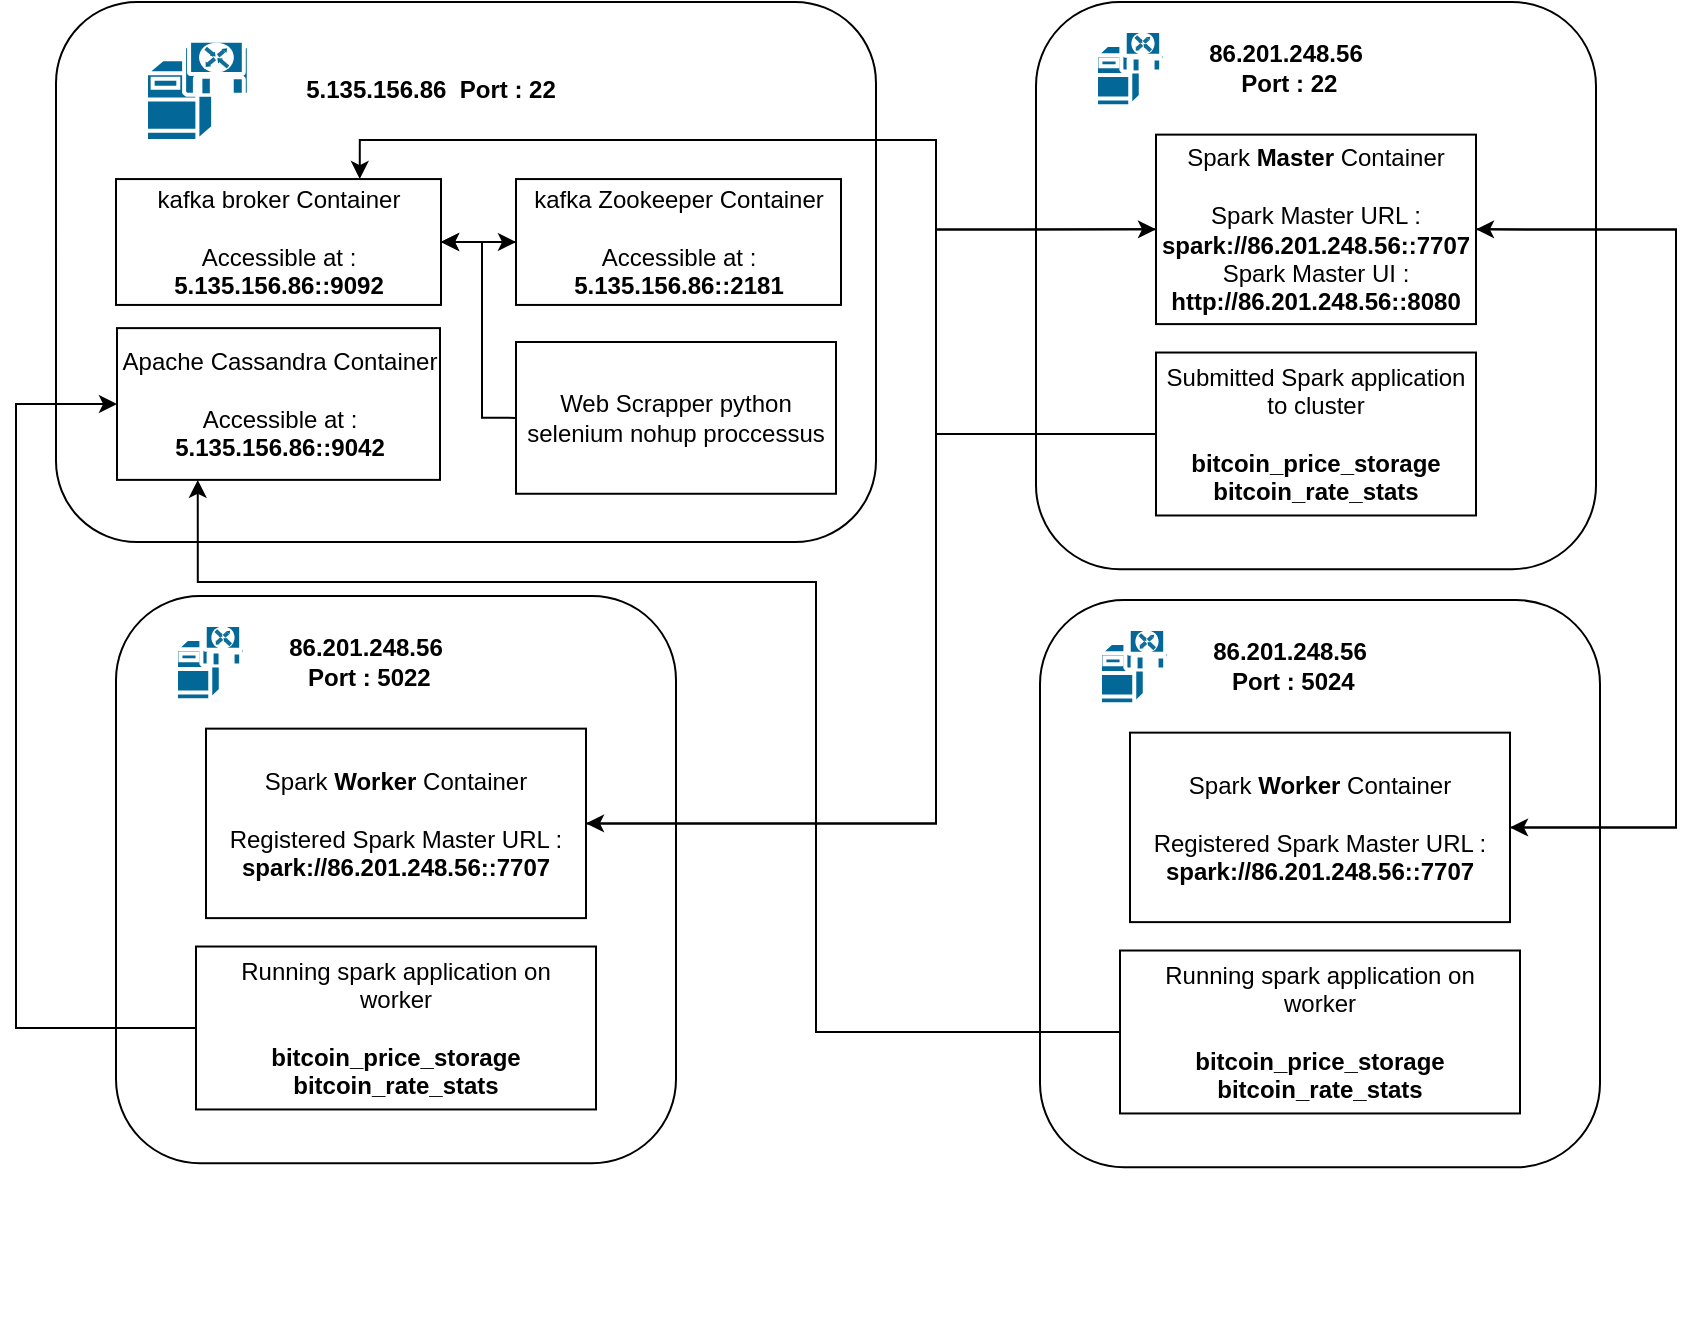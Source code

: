 <mxfile version="21.2.1" type="device">
  <diagram name="Page-1" id="c37626ed-c26b-45fb-9056-f9ebc6bb27b6">
    <mxGraphModel dx="1195" dy="663" grid="1" gridSize="10" guides="1" tooltips="1" connect="1" arrows="1" fold="1" page="1" pageScale="1" pageWidth="1100" pageHeight="850" background="none" math="0" shadow="0">
      <root>
        <mxCell id="0" />
        <mxCell id="1" parent="0" />
        <mxCell id="QtWfS4Ex85n4ASmZowjN-8" value="" style="group" vertex="1" connectable="0" parent="1">
          <mxGeometry x="70" y="80" width="420" height="430" as="geometry" />
        </mxCell>
        <mxCell id="QtWfS4Ex85n4ASmZowjN-1" value="&lt;div align=&quot;justify&quot;&gt;&lt;br&gt;&lt;/div&gt;" style="rounded=1;whiteSpace=wrap;html=1;" vertex="1" parent="QtWfS4Ex85n4ASmZowjN-8">
          <mxGeometry width="410" height="270" as="geometry" />
        </mxCell>
        <mxCell id="QtWfS4Ex85n4ASmZowjN-2" value="&lt;b&gt;5.135.156.86&lt;/b&gt;&amp;nbsp; &lt;b&gt;Port : 22&lt;/b&gt;" style="text;html=1;strokeColor=none;fillColor=none;align=center;verticalAlign=middle;whiteSpace=wrap;rounded=0;" vertex="1" parent="QtWfS4Ex85n4ASmZowjN-8">
          <mxGeometry x="120" y="25.294" width="135" height="37.941" as="geometry" />
        </mxCell>
        <mxCell id="QtWfS4Ex85n4ASmZowjN-3" value="" style="shape=mxgraph.cisco.servers.software_based_server;sketch=0;html=1;pointerEvents=1;dashed=0;fillColor=#036897;strokeColor=#ffffff;strokeWidth=2;verticalLabelPosition=bottom;verticalAlign=top;align=center;outlineConnect=0;" vertex="1" parent="QtWfS4Ex85n4ASmZowjN-8">
          <mxGeometry x="45" y="18.971" width="52.215" height="50.588" as="geometry" />
        </mxCell>
        <mxCell id="QtWfS4Ex85n4ASmZowjN-23" style="edgeStyle=orthogonalEdgeStyle;rounded=0;orthogonalLoop=1;jettySize=auto;html=1;exitX=1;exitY=0.5;exitDx=0;exitDy=0;entryX=0;entryY=0.5;entryDx=0;entryDy=0;" edge="1" parent="QtWfS4Ex85n4ASmZowjN-8" source="QtWfS4Ex85n4ASmZowjN-5" target="QtWfS4Ex85n4ASmZowjN-19">
          <mxGeometry relative="1" as="geometry" />
        </mxCell>
        <mxCell id="QtWfS4Ex85n4ASmZowjN-5" value="&lt;div&gt;kafka broker Container&lt;/div&gt;&lt;div&gt;&lt;br&gt;&lt;/div&gt;&lt;div&gt;Accessible at :&lt;/div&gt;&lt;div&gt;&lt;b&gt;5.135.156.86::9092&lt;/b&gt;&lt;br&gt;&lt;/div&gt;" style="rounded=0;whiteSpace=wrap;html=1;" vertex="1" parent="QtWfS4Ex85n4ASmZowjN-8">
          <mxGeometry x="30" y="88.533" width="162.5" height="62.935" as="geometry" />
        </mxCell>
        <mxCell id="QtWfS4Ex85n4ASmZowjN-6" value="&lt;div&gt;Apache Cassandra Container&lt;/div&gt;&lt;div&gt;&lt;br&gt;&lt;/div&gt;&lt;div&gt;&lt;div&gt;Accessible at :&lt;/div&gt;&lt;b&gt;5.135.156.86::9042&lt;/b&gt;&lt;/div&gt;" style="rounded=0;whiteSpace=wrap;html=1;" vertex="1" parent="QtWfS4Ex85n4ASmZowjN-8">
          <mxGeometry x="30.5" y="163.06" width="161.5" height="75.88" as="geometry" />
        </mxCell>
        <mxCell id="QtWfS4Ex85n4ASmZowjN-20" style="edgeStyle=orthogonalEdgeStyle;rounded=0;orthogonalLoop=1;jettySize=auto;html=1;exitX=0;exitY=0.5;exitDx=0;exitDy=0;entryX=1;entryY=0.5;entryDx=0;entryDy=0;" edge="1" parent="QtWfS4Ex85n4ASmZowjN-8" source="QtWfS4Ex85n4ASmZowjN-7" target="QtWfS4Ex85n4ASmZowjN-5">
          <mxGeometry relative="1" as="geometry">
            <Array as="points">
              <mxPoint x="213" y="208" />
              <mxPoint x="213" y="120" />
            </Array>
          </mxGeometry>
        </mxCell>
        <mxCell id="QtWfS4Ex85n4ASmZowjN-7" value="Web Scrapper python selenium nohup proccessus" style="rounded=0;whiteSpace=wrap;html=1;" vertex="1" parent="QtWfS4Ex85n4ASmZowjN-8">
          <mxGeometry x="230" y="170" width="160" height="75.88" as="geometry" />
        </mxCell>
        <mxCell id="QtWfS4Ex85n4ASmZowjN-22" style="edgeStyle=orthogonalEdgeStyle;rounded=0;orthogonalLoop=1;jettySize=auto;html=1;exitX=0;exitY=0.5;exitDx=0;exitDy=0;entryX=1;entryY=0.5;entryDx=0;entryDy=0;" edge="1" parent="QtWfS4Ex85n4ASmZowjN-8" source="QtWfS4Ex85n4ASmZowjN-19" target="QtWfS4Ex85n4ASmZowjN-5">
          <mxGeometry relative="1" as="geometry" />
        </mxCell>
        <mxCell id="QtWfS4Ex85n4ASmZowjN-19" value="&lt;div&gt;kafka Zookeeper Container&lt;/div&gt;&lt;div&gt;&lt;br&gt;&lt;/div&gt;&lt;div&gt;Accessible at :&lt;/div&gt;&lt;div&gt;&lt;b&gt;5.135.156.86::2181&lt;/b&gt;&lt;br&gt;&lt;/div&gt;" style="rounded=0;whiteSpace=wrap;html=1;" vertex="1" parent="QtWfS4Ex85n4ASmZowjN-8">
          <mxGeometry x="230" y="88.533" width="162.5" height="62.935" as="geometry" />
        </mxCell>
        <mxCell id="QtWfS4Ex85n4ASmZowjN-9" value="" style="group" vertex="1" connectable="0" parent="1">
          <mxGeometry x="560" y="80" width="280" height="360" as="geometry" />
        </mxCell>
        <mxCell id="QtWfS4Ex85n4ASmZowjN-10" value="&lt;div align=&quot;justify&quot;&gt;&lt;br&gt;&lt;/div&gt;" style="rounded=1;whiteSpace=wrap;html=1;" vertex="1" parent="QtWfS4Ex85n4ASmZowjN-9">
          <mxGeometry width="280" height="283.636" as="geometry" />
        </mxCell>
        <mxCell id="QtWfS4Ex85n4ASmZowjN-11" value="&lt;div&gt;&lt;b&gt;86.201.248.56&lt;/b&gt;&lt;b&gt;&lt;/b&gt;&lt;/div&gt;&amp;nbsp;&lt;b&gt;Port : 22&lt;/b&gt;" style="text;html=1;strokeColor=none;fillColor=none;align=center;verticalAlign=middle;whiteSpace=wrap;rounded=0;" vertex="1" parent="QtWfS4Ex85n4ASmZowjN-9">
          <mxGeometry x="80" y="18.947" width="90" height="28.421" as="geometry" />
        </mxCell>
        <mxCell id="QtWfS4Ex85n4ASmZowjN-12" value="" style="shape=mxgraph.cisco.servers.software_based_server;sketch=0;html=1;pointerEvents=1;dashed=0;fillColor=#036897;strokeColor=#ffffff;strokeWidth=2;verticalLabelPosition=bottom;verticalAlign=top;align=center;outlineConnect=0;" vertex="1" parent="QtWfS4Ex85n4ASmZowjN-9">
          <mxGeometry x="30" y="14.211" width="34.81" height="37.895" as="geometry" />
        </mxCell>
        <mxCell id="QtWfS4Ex85n4ASmZowjN-13" value="&lt;div&gt; Spark &lt;b&gt;Master&lt;/b&gt; Container&lt;/div&gt;&lt;div&gt;&lt;br&gt;&lt;/div&gt;&lt;div&gt;Spark Master URL : &lt;b&gt;spark://86.201.248.56::7707&lt;/b&gt;&lt;/div&gt;&lt;div&gt;Spark Master UI :&lt;/div&gt;&lt;div&gt;&lt;b&gt;http://86.201.248.56::8080&lt;/b&gt;&lt;br&gt;&lt;/div&gt;" style="rounded=0;whiteSpace=wrap;html=1;" vertex="1" parent="QtWfS4Ex85n4ASmZowjN-9">
          <mxGeometry x="60" y="66.316" width="160" height="94.737" as="geometry" />
        </mxCell>
        <mxCell id="QtWfS4Ex85n4ASmZowjN-16" value="&lt;div&gt;Submitted Spark application to cluster&lt;b&gt;&lt;br&gt;&lt;/b&gt;&lt;/div&gt;&lt;div&gt;&lt;b&gt;&lt;br&gt;&lt;/b&gt;&lt;/div&gt;&lt;div&gt;&lt;b&gt;bitcoin_price_storage&lt;br&gt;&lt;/b&gt;&lt;/div&gt;&lt;div&gt;&lt;b&gt;bitcoin_rate_stats&lt;/b&gt;&lt;/div&gt;" style="rounded=0;whiteSpace=wrap;html=1;" vertex="1" parent="QtWfS4Ex85n4ASmZowjN-9">
          <mxGeometry x="60" y="175.263" width="160" height="81.474" as="geometry" />
        </mxCell>
        <mxCell id="QtWfS4Ex85n4ASmZowjN-21" style="edgeStyle=orthogonalEdgeStyle;rounded=0;orthogonalLoop=1;jettySize=auto;html=1;exitX=0;exitY=0.5;exitDx=0;exitDy=0;entryX=0.75;entryY=0;entryDx=0;entryDy=0;" edge="1" parent="1" source="QtWfS4Ex85n4ASmZowjN-16" target="QtWfS4Ex85n4ASmZowjN-5">
          <mxGeometry relative="1" as="geometry">
            <Array as="points">
              <mxPoint x="510" y="296" />
              <mxPoint x="510" y="149" />
              <mxPoint x="222" y="149" />
            </Array>
          </mxGeometry>
        </mxCell>
        <mxCell id="QtWfS4Ex85n4ASmZowjN-24" value="" style="group" vertex="1" connectable="0" parent="1">
          <mxGeometry x="100" y="377" width="280" height="360" as="geometry" />
        </mxCell>
        <mxCell id="QtWfS4Ex85n4ASmZowjN-25" value="&lt;div align=&quot;justify&quot;&gt;&lt;br&gt;&lt;/div&gt;" style="rounded=1;whiteSpace=wrap;html=1;" vertex="1" parent="QtWfS4Ex85n4ASmZowjN-24">
          <mxGeometry width="280" height="283.636" as="geometry" />
        </mxCell>
        <mxCell id="QtWfS4Ex85n4ASmZowjN-26" value="&lt;div&gt;&lt;b&gt;86.201.248.56&lt;/b&gt;&lt;b&gt;&lt;/b&gt;&lt;/div&gt;&amp;nbsp;&lt;b&gt;Port : &lt;/b&gt;&lt;b&gt;&lt;/b&gt;&lt;b&gt;5022&lt;/b&gt;" style="text;html=1;strokeColor=none;fillColor=none;align=center;verticalAlign=middle;whiteSpace=wrap;rounded=0;" vertex="1" parent="QtWfS4Ex85n4ASmZowjN-24">
          <mxGeometry x="80" y="18.947" width="90" height="28.421" as="geometry" />
        </mxCell>
        <mxCell id="QtWfS4Ex85n4ASmZowjN-27" value="" style="shape=mxgraph.cisco.servers.software_based_server;sketch=0;html=1;pointerEvents=1;dashed=0;fillColor=#036897;strokeColor=#ffffff;strokeWidth=2;verticalLabelPosition=bottom;verticalAlign=top;align=center;outlineConnect=0;" vertex="1" parent="QtWfS4Ex85n4ASmZowjN-24">
          <mxGeometry x="30" y="14.211" width="34.81" height="37.895" as="geometry" />
        </mxCell>
        <mxCell id="QtWfS4Ex85n4ASmZowjN-28" value="&lt;div&gt; Spark &lt;b&gt;Worker&lt;/b&gt; Container&lt;/div&gt;&lt;div&gt;&lt;br&gt;&lt;/div&gt;&lt;div&gt;Registered Spark Master URL : &lt;b&gt;spark://&lt;/b&gt;&lt;b&gt;86.201.248.56::7707&lt;/b&gt;&lt;/div&gt;" style="rounded=0;whiteSpace=wrap;html=1;" vertex="1" parent="QtWfS4Ex85n4ASmZowjN-24">
          <mxGeometry x="45" y="66.32" width="190" height="94.74" as="geometry" />
        </mxCell>
        <mxCell id="QtWfS4Ex85n4ASmZowjN-29" value="&lt;div&gt;&amp;nbsp;Running spark application&lt;b&gt; &lt;/b&gt;on&amp;nbsp;&lt;/div&gt;&lt;div&gt;worker&lt;b&gt;&lt;br&gt;&lt;/b&gt;&lt;/div&gt;&lt;div&gt;&lt;b&gt;&lt;br&gt;&lt;/b&gt;&lt;/div&gt;&lt;div&gt;&lt;b&gt;bitcoin_price_storage&lt;br&gt;&lt;/b&gt;&lt;/div&gt;&lt;div&gt;&lt;b&gt;bitcoin_rate_stats&lt;/b&gt;&lt;/div&gt;" style="rounded=0;whiteSpace=wrap;html=1;" vertex="1" parent="QtWfS4Ex85n4ASmZowjN-24">
          <mxGeometry x="40" y="175.26" width="200" height="81.47" as="geometry" />
        </mxCell>
        <mxCell id="QtWfS4Ex85n4ASmZowjN-30" style="edgeStyle=orthogonalEdgeStyle;rounded=0;orthogonalLoop=1;jettySize=auto;html=1;exitX=1;exitY=0.5;exitDx=0;exitDy=0;entryX=0;entryY=0.5;entryDx=0;entryDy=0;" edge="1" parent="1" source="QtWfS4Ex85n4ASmZowjN-28" target="QtWfS4Ex85n4ASmZowjN-13">
          <mxGeometry relative="1" as="geometry">
            <Array as="points">
              <mxPoint x="510" y="491" />
              <mxPoint x="510" y="194" />
            </Array>
          </mxGeometry>
        </mxCell>
        <mxCell id="QtWfS4Ex85n4ASmZowjN-31" value="" style="group" vertex="1" connectable="0" parent="1">
          <mxGeometry x="562" y="379" width="280" height="360" as="geometry" />
        </mxCell>
        <mxCell id="QtWfS4Ex85n4ASmZowjN-32" value="&lt;div align=&quot;justify&quot;&gt;&lt;br&gt;&lt;/div&gt;" style="rounded=1;whiteSpace=wrap;html=1;" vertex="1" parent="QtWfS4Ex85n4ASmZowjN-31">
          <mxGeometry width="280" height="283.636" as="geometry" />
        </mxCell>
        <mxCell id="QtWfS4Ex85n4ASmZowjN-33" value="&lt;div&gt;&lt;b&gt;86.201.248.56&lt;/b&gt;&lt;b&gt;&lt;/b&gt;&lt;/div&gt;&amp;nbsp;&lt;b&gt;Port : &lt;/b&gt;&lt;b&gt;&lt;/b&gt;&lt;b&gt;5024&lt;/b&gt;" style="text;html=1;strokeColor=none;fillColor=none;align=center;verticalAlign=middle;whiteSpace=wrap;rounded=0;" vertex="1" parent="QtWfS4Ex85n4ASmZowjN-31">
          <mxGeometry x="80" y="18.947" width="90" height="28.421" as="geometry" />
        </mxCell>
        <mxCell id="QtWfS4Ex85n4ASmZowjN-34" value="" style="shape=mxgraph.cisco.servers.software_based_server;sketch=0;html=1;pointerEvents=1;dashed=0;fillColor=#036897;strokeColor=#ffffff;strokeWidth=2;verticalLabelPosition=bottom;verticalAlign=top;align=center;outlineConnect=0;" vertex="1" parent="QtWfS4Ex85n4ASmZowjN-31">
          <mxGeometry x="30" y="14.211" width="34.81" height="37.895" as="geometry" />
        </mxCell>
        <mxCell id="QtWfS4Ex85n4ASmZowjN-35" value="&lt;div&gt; Spark &lt;b&gt;Worker&lt;/b&gt; Container&lt;/div&gt;&lt;div&gt;&lt;br&gt;&lt;/div&gt;&lt;div&gt;Registered Spark Master URL : &lt;b&gt;spark://&lt;/b&gt;&lt;b&gt;86.201.248.56::7707&lt;/b&gt;&lt;/div&gt;" style="rounded=0;whiteSpace=wrap;html=1;" vertex="1" parent="QtWfS4Ex85n4ASmZowjN-31">
          <mxGeometry x="45" y="66.32" width="190" height="94.74" as="geometry" />
        </mxCell>
        <mxCell id="QtWfS4Ex85n4ASmZowjN-36" value="&lt;div&gt;&amp;nbsp;Running spark application&lt;b&gt; &lt;/b&gt;on&amp;nbsp;&lt;/div&gt;&lt;div&gt;worker&lt;b&gt;&lt;br&gt;&lt;/b&gt;&lt;/div&gt;&lt;div&gt;&lt;b&gt;&lt;br&gt;&lt;/b&gt;&lt;/div&gt;&lt;div&gt;&lt;b&gt;bitcoin_price_storage&lt;br&gt;&lt;/b&gt;&lt;/div&gt;&lt;div&gt;&lt;b&gt;bitcoin_rate_stats&lt;/b&gt;&lt;/div&gt;" style="rounded=0;whiteSpace=wrap;html=1;" vertex="1" parent="QtWfS4Ex85n4ASmZowjN-31">
          <mxGeometry x="40" y="175.26" width="200" height="81.47" as="geometry" />
        </mxCell>
        <mxCell id="QtWfS4Ex85n4ASmZowjN-38" style="edgeStyle=orthogonalEdgeStyle;rounded=0;orthogonalLoop=1;jettySize=auto;html=1;exitX=1;exitY=0.5;exitDx=0;exitDy=0;entryX=1;entryY=0.5;entryDx=0;entryDy=0;" edge="1" parent="1" source="QtWfS4Ex85n4ASmZowjN-35" target="QtWfS4Ex85n4ASmZowjN-13">
          <mxGeometry relative="1" as="geometry">
            <Array as="points">
              <mxPoint x="880" y="493" />
              <mxPoint x="880" y="194" />
            </Array>
          </mxGeometry>
        </mxCell>
        <mxCell id="QtWfS4Ex85n4ASmZowjN-39" style="edgeStyle=orthogonalEdgeStyle;rounded=0;orthogonalLoop=1;jettySize=auto;html=1;exitX=0;exitY=0.5;exitDx=0;exitDy=0;entryX=1;entryY=0.5;entryDx=0;entryDy=0;" edge="1" parent="1" source="QtWfS4Ex85n4ASmZowjN-13" target="QtWfS4Ex85n4ASmZowjN-28">
          <mxGeometry relative="1" as="geometry">
            <Array as="points">
              <mxPoint x="510" y="194" />
              <mxPoint x="510" y="491" />
            </Array>
          </mxGeometry>
        </mxCell>
        <mxCell id="QtWfS4Ex85n4ASmZowjN-40" style="edgeStyle=orthogonalEdgeStyle;rounded=0;orthogonalLoop=1;jettySize=auto;html=1;exitX=1;exitY=0.5;exitDx=0;exitDy=0;entryX=1;entryY=0.5;entryDx=0;entryDy=0;" edge="1" parent="1" source="QtWfS4Ex85n4ASmZowjN-13" target="QtWfS4Ex85n4ASmZowjN-35">
          <mxGeometry relative="1" as="geometry">
            <Array as="points">
              <mxPoint x="880" y="194" />
              <mxPoint x="880" y="493" />
            </Array>
          </mxGeometry>
        </mxCell>
        <mxCell id="QtWfS4Ex85n4ASmZowjN-42" style="edgeStyle=orthogonalEdgeStyle;rounded=0;orthogonalLoop=1;jettySize=auto;html=1;exitX=0;exitY=0.5;exitDx=0;exitDy=0;entryX=0;entryY=0.5;entryDx=0;entryDy=0;" edge="1" parent="1" source="QtWfS4Ex85n4ASmZowjN-29" target="QtWfS4Ex85n4ASmZowjN-6">
          <mxGeometry relative="1" as="geometry">
            <Array as="points">
              <mxPoint x="50" y="593" />
              <mxPoint x="50" y="281" />
            </Array>
          </mxGeometry>
        </mxCell>
        <mxCell id="QtWfS4Ex85n4ASmZowjN-43" style="edgeStyle=orthogonalEdgeStyle;rounded=0;orthogonalLoop=1;jettySize=auto;html=1;exitX=0;exitY=0.5;exitDx=0;exitDy=0;entryX=0.25;entryY=1;entryDx=0;entryDy=0;" edge="1" parent="1" source="QtWfS4Ex85n4ASmZowjN-36" target="QtWfS4Ex85n4ASmZowjN-6">
          <mxGeometry relative="1" as="geometry">
            <Array as="points">
              <mxPoint x="450" y="595" />
              <mxPoint x="450" y="370" />
              <mxPoint x="141" y="370" />
            </Array>
          </mxGeometry>
        </mxCell>
      </root>
    </mxGraphModel>
  </diagram>
</mxfile>

